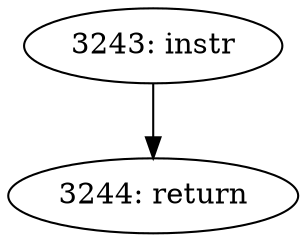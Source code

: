 digraph CFG_tcp_clear_retrans_partial {
3243 [label="3243: instr"]
	3243 -> 3244
3244 [label="3244: return"]
	
}
